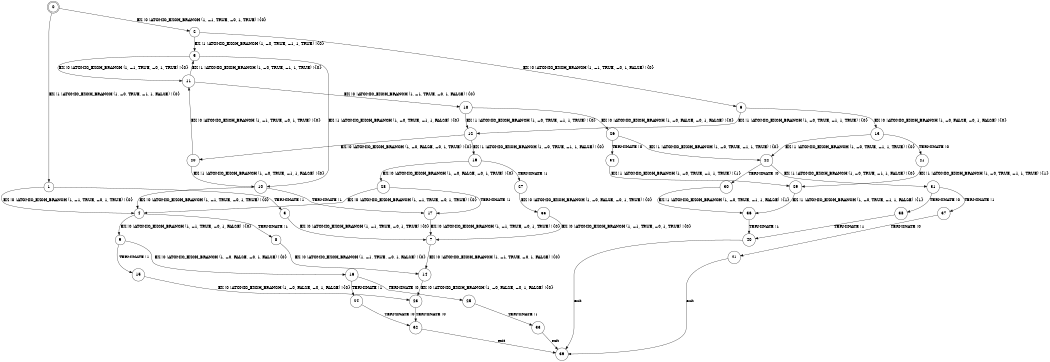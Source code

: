 digraph BCG {
size = "7, 10.5";
center = TRUE;
node [shape = circle];
0 [peripheries = 2];
0 -> 1 [label = "EX !1 !ATOMIC_EXCH_BRANCH (1, +0, TRUE, +1, 1, FALSE) !{0}"];
0 -> 2 [label = "EX !0 !ATOMIC_EXCH_BRANCH (1, +1, TRUE, +0, 1, TRUE) !{0}"];
1 -> 3 [label = "TERMINATE !1"];
1 -> 4 [label = "EX !0 !ATOMIC_EXCH_BRANCH (1, +1, TRUE, +0, 1, TRUE) !{0}"];
2 -> 5 [label = "EX !1 !ATOMIC_EXCH_BRANCH (1, +0, TRUE, +1, 1, TRUE) !{0}"];
2 -> 6 [label = "EX !0 !ATOMIC_EXCH_BRANCH (1, +1, TRUE, +0, 1, FALSE) !{0}"];
3 -> 7 [label = "EX !0 !ATOMIC_EXCH_BRANCH (1, +1, TRUE, +0, 1, TRUE) !{0}"];
4 -> 8 [label = "TERMINATE !1"];
4 -> 9 [label = "EX !0 !ATOMIC_EXCH_BRANCH (1, +1, TRUE, +0, 1, FALSE) !{0}"];
5 -> 10 [label = "EX !1 !ATOMIC_EXCH_BRANCH (1, +0, TRUE, +1, 1, FALSE) !{0}"];
5 -> 11 [label = "EX !0 !ATOMIC_EXCH_BRANCH (1, +1, TRUE, +0, 1, TRUE) !{0}"];
6 -> 12 [label = "EX !1 !ATOMIC_EXCH_BRANCH (1, +0, TRUE, +1, 1, TRUE) !{0}"];
6 -> 13 [label = "EX !0 !ATOMIC_EXCH_BRANCH (1, +0, FALSE, +0, 1, FALSE) !{0}"];
7 -> 14 [label = "EX !0 !ATOMIC_EXCH_BRANCH (1, +1, TRUE, +0, 1, FALSE) !{0}"];
8 -> 14 [label = "EX !0 !ATOMIC_EXCH_BRANCH (1, +1, TRUE, +0, 1, FALSE) !{0}"];
9 -> 15 [label = "TERMINATE !1"];
9 -> 16 [label = "EX !0 !ATOMIC_EXCH_BRANCH (1, +0, FALSE, +0, 1, FALSE) !{0}"];
10 -> 17 [label = "TERMINATE !1"];
10 -> 4 [label = "EX !0 !ATOMIC_EXCH_BRANCH (1, +1, TRUE, +0, 1, TRUE) !{0}"];
11 -> 5 [label = "EX !1 !ATOMIC_EXCH_BRANCH (1, +0, TRUE, +1, 1, TRUE) !{0}"];
11 -> 18 [label = "EX !0 !ATOMIC_EXCH_BRANCH (1, +1, TRUE, +0, 1, FALSE) !{0}"];
12 -> 19 [label = "EX !1 !ATOMIC_EXCH_BRANCH (1, +0, TRUE, +1, 1, FALSE) !{0}"];
12 -> 20 [label = "EX !0 !ATOMIC_EXCH_BRANCH (1, +0, FALSE, +0, 1, TRUE) !{0}"];
13 -> 21 [label = "TERMINATE !0"];
13 -> 22 [label = "EX !1 !ATOMIC_EXCH_BRANCH (1, +0, TRUE, +1, 1, TRUE) !{0}"];
14 -> 23 [label = "EX !0 !ATOMIC_EXCH_BRANCH (1, +0, FALSE, +0, 1, FALSE) !{0}"];
15 -> 23 [label = "EX !0 !ATOMIC_EXCH_BRANCH (1, +0, FALSE, +0, 1, FALSE) !{0}"];
16 -> 24 [label = "TERMINATE !1"];
16 -> 25 [label = "TERMINATE !0"];
17 -> 7 [label = "EX !0 !ATOMIC_EXCH_BRANCH (1, +1, TRUE, +0, 1, TRUE) !{0}"];
18 -> 12 [label = "EX !1 !ATOMIC_EXCH_BRANCH (1, +0, TRUE, +1, 1, TRUE) !{0}"];
18 -> 26 [label = "EX !0 !ATOMIC_EXCH_BRANCH (1, +0, FALSE, +0, 1, FALSE) !{0}"];
19 -> 27 [label = "TERMINATE !1"];
19 -> 28 [label = "EX !0 !ATOMIC_EXCH_BRANCH (1, +0, FALSE, +0, 1, TRUE) !{0}"];
20 -> 10 [label = "EX !1 !ATOMIC_EXCH_BRANCH (1, +0, TRUE, +1, 1, FALSE) !{0}"];
20 -> 11 [label = "EX !0 !ATOMIC_EXCH_BRANCH (1, +1, TRUE, +0, 1, TRUE) !{0}"];
21 -> 29 [label = "EX !1 !ATOMIC_EXCH_BRANCH (1, +0, TRUE, +1, 1, TRUE) !{1}"];
22 -> 30 [label = "TERMINATE !0"];
22 -> 31 [label = "EX !1 !ATOMIC_EXCH_BRANCH (1, +0, TRUE, +1, 1, FALSE) !{0}"];
23 -> 32 [label = "TERMINATE !0"];
24 -> 32 [label = "TERMINATE !0"];
25 -> 33 [label = "TERMINATE !1"];
26 -> 34 [label = "TERMINATE !0"];
26 -> 22 [label = "EX !1 !ATOMIC_EXCH_BRANCH (1, +0, TRUE, +1, 1, TRUE) !{0}"];
27 -> 35 [label = "EX !0 !ATOMIC_EXCH_BRANCH (1, +0, FALSE, +0, 1, TRUE) !{0}"];
28 -> 17 [label = "TERMINATE !1"];
28 -> 4 [label = "EX !0 !ATOMIC_EXCH_BRANCH (1, +1, TRUE, +0, 1, TRUE) !{0}"];
29 -> 36 [label = "EX !1 !ATOMIC_EXCH_BRANCH (1, +0, TRUE, +1, 1, FALSE) !{1}"];
30 -> 36 [label = "EX !1 !ATOMIC_EXCH_BRANCH (1, +0, TRUE, +1, 1, FALSE) !{1}"];
31 -> 37 [label = "TERMINATE !1"];
31 -> 38 [label = "TERMINATE !0"];
32 -> 39 [label = "exit"];
33 -> 39 [label = "exit"];
34 -> 29 [label = "EX !1 !ATOMIC_EXCH_BRANCH (1, +0, TRUE, +1, 1, TRUE) !{1}"];
35 -> 7 [label = "EX !0 !ATOMIC_EXCH_BRANCH (1, +1, TRUE, +0, 1, TRUE) !{0}"];
36 -> 40 [label = "TERMINATE !1"];
37 -> 41 [label = "TERMINATE !0"];
38 -> 40 [label = "TERMINATE !1"];
40 -> 39 [label = "exit"];
41 -> 39 [label = "exit"];
}
